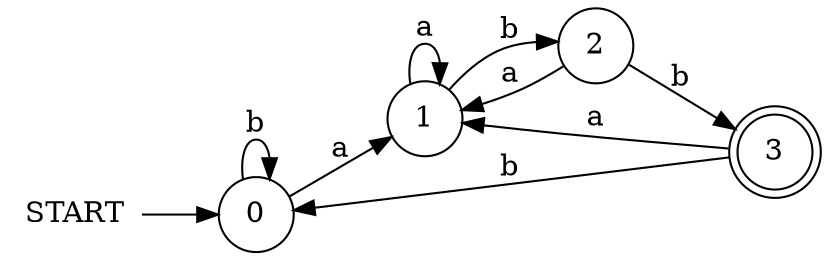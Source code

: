 digraph {
  graph [rankdir=LR];

  q_0 [shape=circle, label="0"];
  q_1 [shape=circle, label="1"];
  q_2 [shape=circle, label="2"];
  q_3 [shape=doublecircle, label="3"];
  START [shape=plaintext];

  START -> q_0;
  q_3 -> q_0 [label="b"];
  q_0 -> q_1 [label="a"];
  q_2 -> q_3 [label="b"];
  q_1 -> q_1 [label="a"];
  q_1 -> q_2 [label="b"];
  q_2 -> q_1 [label="a"];
  q_0 -> q_0 [label="b"];
  q_3 -> q_1 [label="a"];
}
